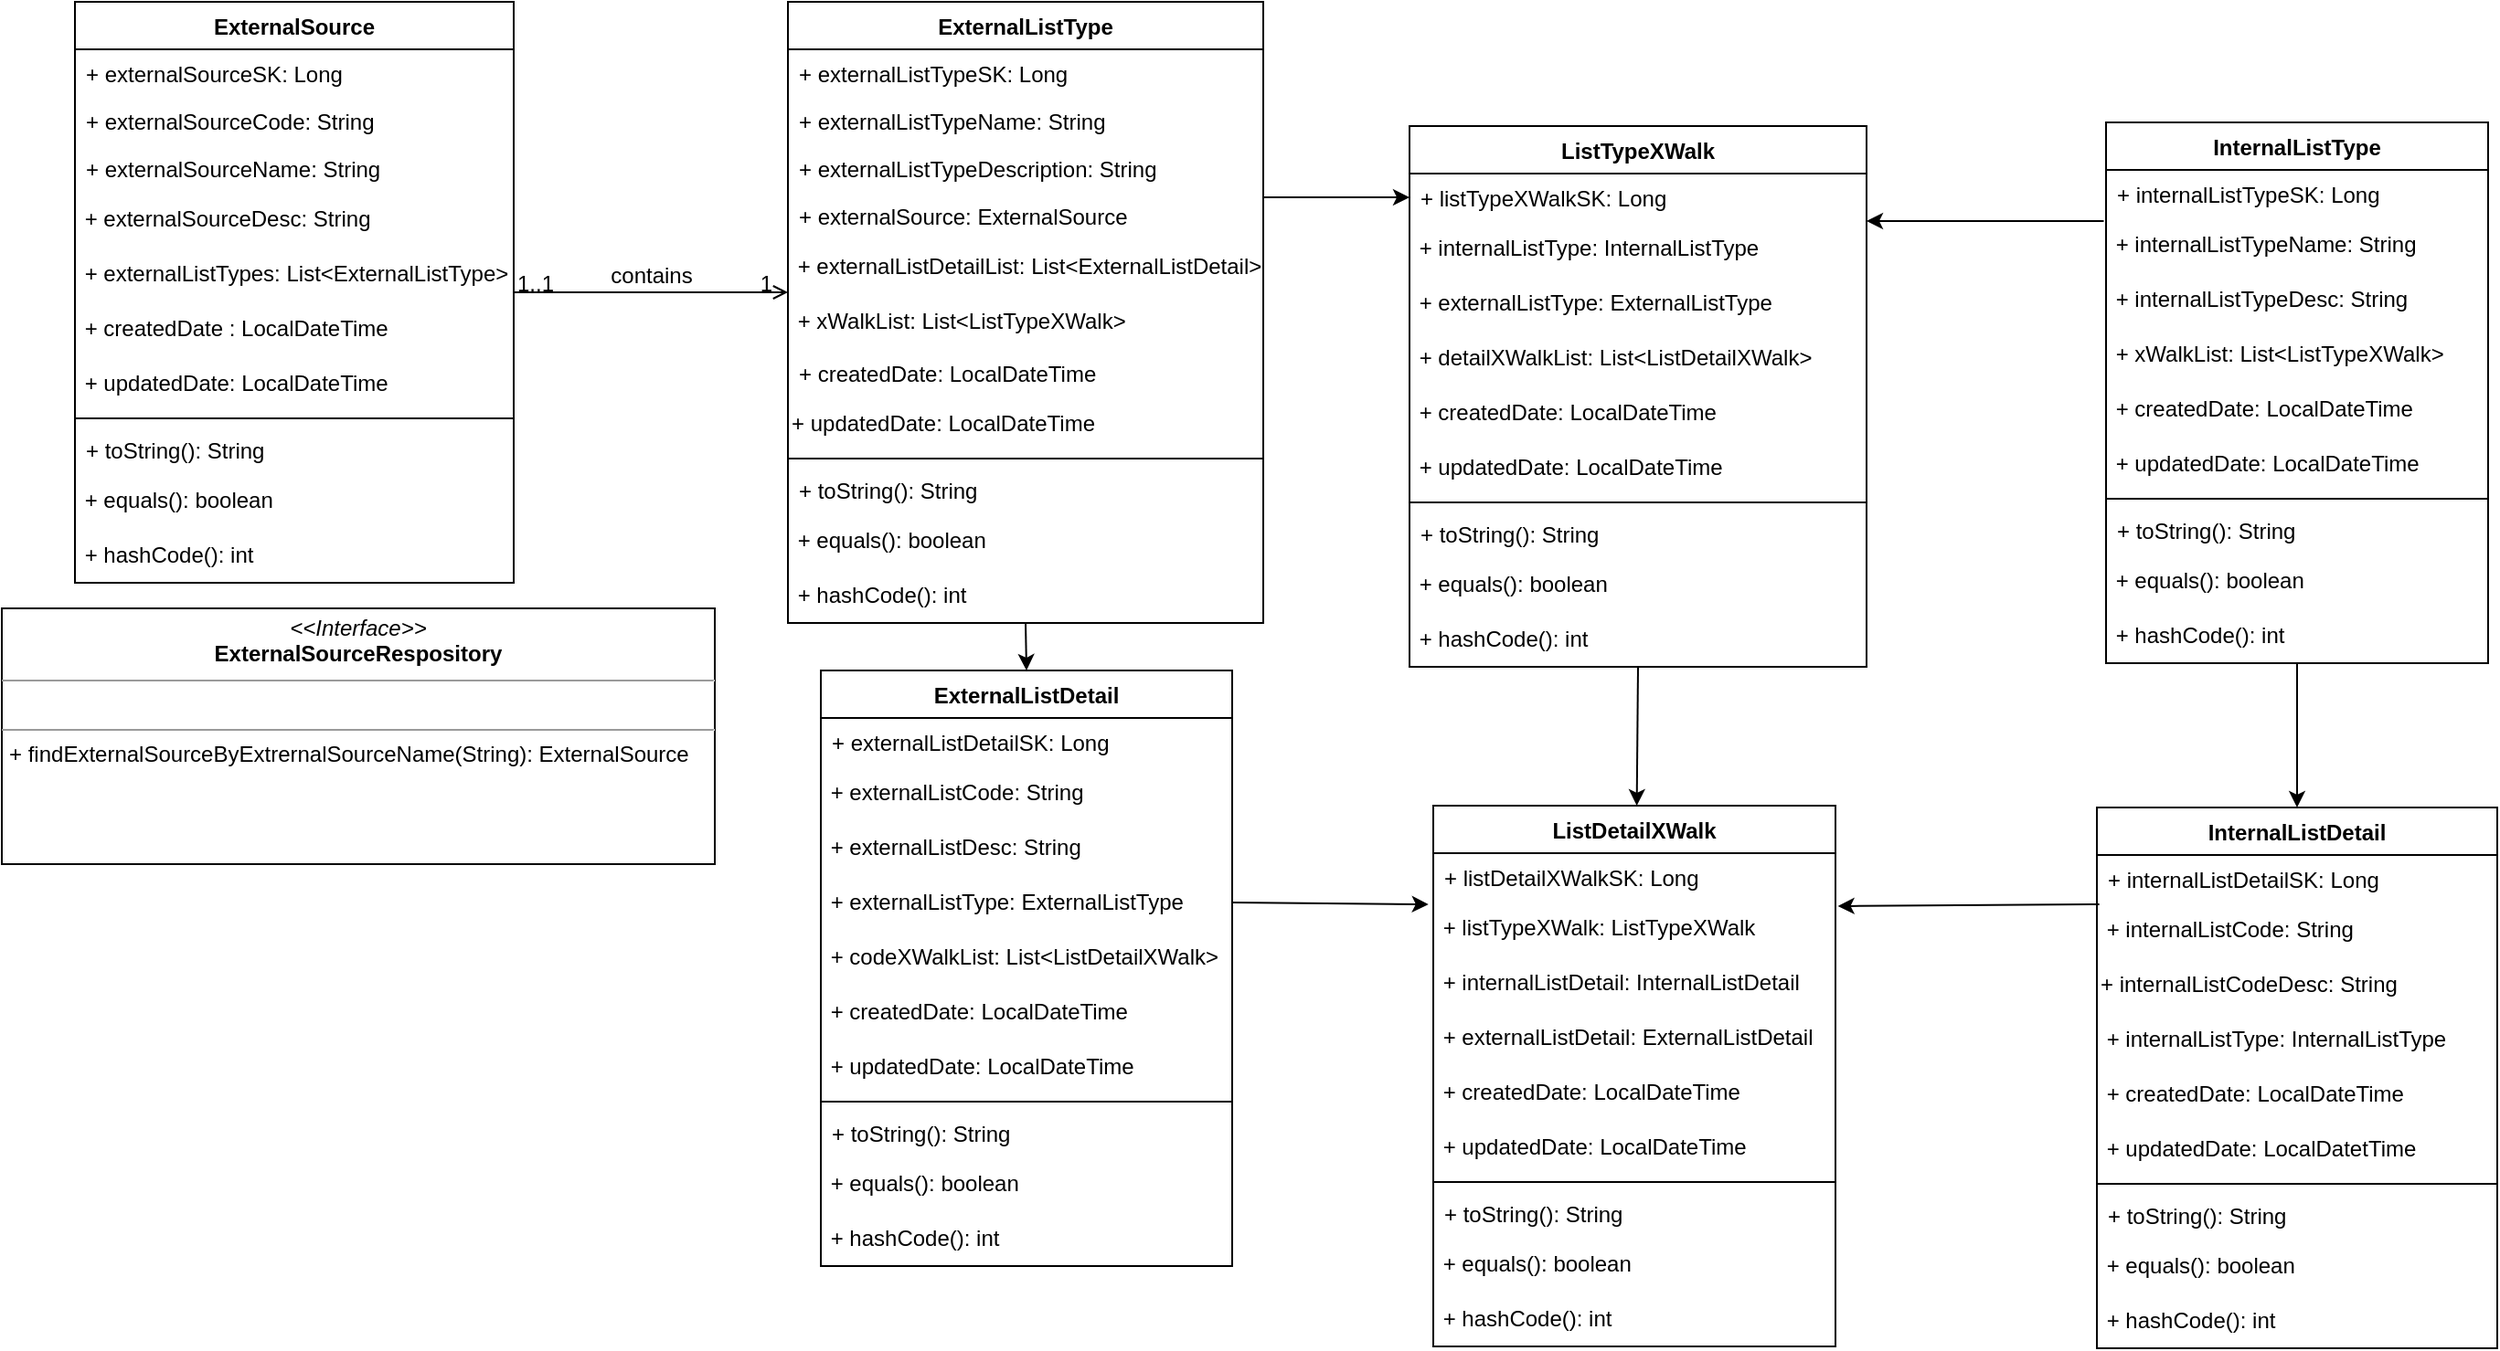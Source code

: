 <mxfile version="16.1.2" type="device"><diagram id="C5RBs43oDa-KdzZeNtuy" name="Page-1"><mxGraphModel dx="1106" dy="767" grid="1" gridSize="10" guides="1" tooltips="1" connect="1" arrows="1" fold="1" page="1" pageScale="1" pageWidth="827" pageHeight="1169" math="0" shadow="0"><root><mxCell id="WIyWlLk6GJQsqaUBKTNV-0"/><mxCell id="WIyWlLk6GJQsqaUBKTNV-1" parent="WIyWlLk6GJQsqaUBKTNV-0"/><mxCell id="zkfFHV4jXpPFQw0GAbJ--0" value="ExternalSource" style="swimlane;fontStyle=1;align=center;verticalAlign=top;childLayout=stackLayout;horizontal=1;startSize=26;horizontalStack=0;resizeParent=1;resizeLast=0;collapsible=1;marginBottom=0;rounded=0;shadow=0;strokeWidth=1;" parent="WIyWlLk6GJQsqaUBKTNV-1" vertex="1"><mxGeometry x="50" y="60" width="240" height="318" as="geometry"><mxRectangle x="230" y="140" width="160" height="26" as="alternateBounds"/></mxGeometry></mxCell><mxCell id="zkfFHV4jXpPFQw0GAbJ--1" value="+ externalSourceSK: Long" style="text;align=left;verticalAlign=top;spacingLeft=4;spacingRight=4;overflow=hidden;rotatable=0;points=[[0,0.5],[1,0.5]];portConstraint=eastwest;" parent="zkfFHV4jXpPFQw0GAbJ--0" vertex="1"><mxGeometry y="26" width="240" height="26" as="geometry"/></mxCell><mxCell id="zkfFHV4jXpPFQw0GAbJ--2" value="+ externalSourceCode: String" style="text;align=left;verticalAlign=top;spacingLeft=4;spacingRight=4;overflow=hidden;rotatable=0;points=[[0,0.5],[1,0.5]];portConstraint=eastwest;rounded=0;shadow=0;html=0;" parent="zkfFHV4jXpPFQw0GAbJ--0" vertex="1"><mxGeometry y="52" width="240" height="26" as="geometry"/></mxCell><mxCell id="zkfFHV4jXpPFQw0GAbJ--3" value="+ externalSourceName: String" style="text;align=left;verticalAlign=top;spacingLeft=4;spacingRight=4;overflow=hidden;rotatable=0;points=[[0,0.5],[1,0.5]];portConstraint=eastwest;rounded=0;shadow=0;html=0;" parent="zkfFHV4jXpPFQw0GAbJ--0" vertex="1"><mxGeometry y="78" width="240" height="26" as="geometry"/></mxCell><mxCell id="3msyaj3gXIcrl6Ido44w-1" value="&amp;nbsp;+ externalSourceDesc: String" style="text;html=1;strokeColor=none;fillColor=none;align=left;verticalAlign=middle;whiteSpace=wrap;rounded=0;" parent="zkfFHV4jXpPFQw0GAbJ--0" vertex="1"><mxGeometry y="104" width="240" height="30" as="geometry"/></mxCell><mxCell id="48-1AL8xrBdTlDWP6I7r-0" value="&amp;nbsp;+ externalListTypes: List&amp;lt;ExternalListType&amp;gt;" style="text;html=1;strokeColor=none;fillColor=none;align=left;verticalAlign=middle;whiteSpace=wrap;rounded=0;" parent="zkfFHV4jXpPFQw0GAbJ--0" vertex="1"><mxGeometry y="134" width="240" height="30" as="geometry"/></mxCell><mxCell id="3msyaj3gXIcrl6Ido44w-2" value="&amp;nbsp;+ createdDate : LocalDateTime" style="text;html=1;strokeColor=none;fillColor=none;align=left;verticalAlign=middle;whiteSpace=wrap;rounded=0;" parent="zkfFHV4jXpPFQw0GAbJ--0" vertex="1"><mxGeometry y="164" width="240" height="30" as="geometry"/></mxCell><mxCell id="3msyaj3gXIcrl6Ido44w-3" value="&amp;nbsp;+ updatedDate: LocalDateTime" style="text;html=1;strokeColor=none;fillColor=none;align=left;verticalAlign=middle;whiteSpace=wrap;rounded=0;" parent="zkfFHV4jXpPFQw0GAbJ--0" vertex="1"><mxGeometry y="194" width="240" height="30" as="geometry"/></mxCell><mxCell id="zkfFHV4jXpPFQw0GAbJ--4" value="" style="line;html=1;strokeWidth=1;align=left;verticalAlign=middle;spacingTop=-1;spacingLeft=3;spacingRight=3;rotatable=0;labelPosition=right;points=[];portConstraint=eastwest;" parent="zkfFHV4jXpPFQw0GAbJ--0" vertex="1"><mxGeometry y="224" width="240" height="8" as="geometry"/></mxCell><mxCell id="3msyaj3gXIcrl6Ido44w-60" value="+ toString(): String" style="text;strokeColor=none;fillColor=none;align=left;verticalAlign=top;spacingLeft=4;spacingRight=4;overflow=hidden;rotatable=0;points=[[0,0.5],[1,0.5]];portConstraint=eastwest;" parent="zkfFHV4jXpPFQw0GAbJ--0" vertex="1"><mxGeometry y="232" width="240" height="26" as="geometry"/></mxCell><mxCell id="3msyaj3gXIcrl6Ido44w-63" value="&amp;nbsp;+ equals(): boolean" style="text;html=1;strokeColor=none;fillColor=none;align=left;verticalAlign=middle;whiteSpace=wrap;rounded=0;" parent="zkfFHV4jXpPFQw0GAbJ--0" vertex="1"><mxGeometry y="258" width="240" height="30" as="geometry"/></mxCell><mxCell id="3msyaj3gXIcrl6Ido44w-69" value="&amp;nbsp;+ hashCode(): int" style="text;html=1;strokeColor=none;fillColor=none;align=left;verticalAlign=middle;whiteSpace=wrap;rounded=0;" parent="zkfFHV4jXpPFQw0GAbJ--0" vertex="1"><mxGeometry y="288" width="240" height="30" as="geometry"/></mxCell><mxCell id="zkfFHV4jXpPFQw0GAbJ--17" value="ExternalListType" style="swimlane;fontStyle=1;align=center;verticalAlign=top;childLayout=stackLayout;horizontal=1;startSize=26;horizontalStack=0;resizeParent=1;resizeLast=0;collapsible=1;marginBottom=0;rounded=0;shadow=0;strokeWidth=1;" parent="WIyWlLk6GJQsqaUBKTNV-1" vertex="1"><mxGeometry x="440" y="60" width="260" height="340" as="geometry"><mxRectangle x="550" y="140" width="160" height="26" as="alternateBounds"/></mxGeometry></mxCell><mxCell id="zkfFHV4jXpPFQw0GAbJ--18" value="+ externalListTypeSK: Long" style="text;align=left;verticalAlign=top;spacingLeft=4;spacingRight=4;overflow=hidden;rotatable=0;points=[[0,0.5],[1,0.5]];portConstraint=eastwest;" parent="zkfFHV4jXpPFQw0GAbJ--17" vertex="1"><mxGeometry y="26" width="260" height="26" as="geometry"/></mxCell><mxCell id="zkfFHV4jXpPFQw0GAbJ--19" value="+ externalListTypeName: String" style="text;align=left;verticalAlign=top;spacingLeft=4;spacingRight=4;overflow=hidden;rotatable=0;points=[[0,0.5],[1,0.5]];portConstraint=eastwest;rounded=0;shadow=0;html=0;" parent="zkfFHV4jXpPFQw0GAbJ--17" vertex="1"><mxGeometry y="52" width="260" height="26" as="geometry"/></mxCell><mxCell id="zkfFHV4jXpPFQw0GAbJ--20" value="+ externalListTypeDescription: String" style="text;align=left;verticalAlign=top;spacingLeft=4;spacingRight=4;overflow=hidden;rotatable=0;points=[[0,0.5],[1,0.5]];portConstraint=eastwest;rounded=0;shadow=0;html=0;" parent="zkfFHV4jXpPFQw0GAbJ--17" vertex="1"><mxGeometry y="78" width="260" height="26" as="geometry"/></mxCell><mxCell id="zkfFHV4jXpPFQw0GAbJ--21" value="+ externalSource: ExternalSource" style="text;align=left;verticalAlign=top;spacingLeft=4;spacingRight=4;overflow=hidden;rotatable=0;points=[[0,0.5],[1,0.5]];portConstraint=eastwest;rounded=0;shadow=0;html=0;" parent="zkfFHV4jXpPFQw0GAbJ--17" vertex="1"><mxGeometry y="104" width="260" height="26" as="geometry"/></mxCell><mxCell id="48-1AL8xrBdTlDWP6I7r-1" value="&amp;nbsp;+ externalListDetailList: List&amp;lt;ExternalListDetail&amp;gt;" style="text;html=1;strokeColor=none;fillColor=none;align=left;verticalAlign=middle;whiteSpace=wrap;rounded=0;" parent="zkfFHV4jXpPFQw0GAbJ--17" vertex="1"><mxGeometry y="130" width="260" height="30" as="geometry"/></mxCell><mxCell id="Tx6C2-K2at187DrVTWBH-2" value="&amp;nbsp;+ xWalkList: List&amp;lt;ListTypeXWalk&amp;gt;" style="text;html=1;strokeColor=none;fillColor=none;align=left;verticalAlign=middle;whiteSpace=wrap;rounded=0;" parent="zkfFHV4jXpPFQw0GAbJ--17" vertex="1"><mxGeometry y="160" width="260" height="30" as="geometry"/></mxCell><mxCell id="zkfFHV4jXpPFQw0GAbJ--22" value="+ createdDate: LocalDateTime" style="text;align=left;verticalAlign=top;spacingLeft=4;spacingRight=4;overflow=hidden;rotatable=0;points=[[0,0.5],[1,0.5]];portConstraint=eastwest;rounded=0;shadow=0;html=0;" parent="zkfFHV4jXpPFQw0GAbJ--17" vertex="1"><mxGeometry y="190" width="260" height="26" as="geometry"/></mxCell><mxCell id="3msyaj3gXIcrl6Ido44w-17" value="+ updatedDate: LocalDateTime" style="text;html=1;strokeColor=none;fillColor=none;align=left;verticalAlign=middle;whiteSpace=wrap;rounded=0;" parent="zkfFHV4jXpPFQw0GAbJ--17" vertex="1"><mxGeometry y="216" width="260" height="30" as="geometry"/></mxCell><mxCell id="zkfFHV4jXpPFQw0GAbJ--23" value="" style="line;html=1;strokeWidth=1;align=left;verticalAlign=middle;spacingTop=-1;spacingLeft=3;spacingRight=3;rotatable=0;labelPosition=right;points=[];portConstraint=eastwest;" parent="zkfFHV4jXpPFQw0GAbJ--17" vertex="1"><mxGeometry y="246" width="260" height="8" as="geometry"/></mxCell><mxCell id="3msyaj3gXIcrl6Ido44w-59" value="+ toString(): String" style="text;strokeColor=none;fillColor=none;align=left;verticalAlign=top;spacingLeft=4;spacingRight=4;overflow=hidden;rotatable=0;points=[[0,0.5],[1,0.5]];portConstraint=eastwest;" parent="zkfFHV4jXpPFQw0GAbJ--17" vertex="1"><mxGeometry y="254" width="260" height="26" as="geometry"/></mxCell><mxCell id="3msyaj3gXIcrl6Ido44w-64" value="&amp;nbsp;+ equals(): boolean" style="text;html=1;strokeColor=none;fillColor=none;align=left;verticalAlign=middle;whiteSpace=wrap;rounded=0;" parent="zkfFHV4jXpPFQw0GAbJ--17" vertex="1"><mxGeometry y="280" width="260" height="30" as="geometry"/></mxCell><mxCell id="3msyaj3gXIcrl6Ido44w-68" value="&amp;nbsp;+ hashCode(): int" style="text;html=1;strokeColor=none;fillColor=none;align=left;verticalAlign=middle;whiteSpace=wrap;rounded=0;" parent="zkfFHV4jXpPFQw0GAbJ--17" vertex="1"><mxGeometry y="310" width="260" height="30" as="geometry"/></mxCell><mxCell id="zkfFHV4jXpPFQw0GAbJ--26" value="" style="endArrow=open;shadow=0;strokeWidth=1;rounded=0;endFill=1;edgeStyle=elbowEdgeStyle;elbow=vertical;" parent="WIyWlLk6GJQsqaUBKTNV-1" source="zkfFHV4jXpPFQw0GAbJ--0" target="zkfFHV4jXpPFQw0GAbJ--17" edge="1"><mxGeometry x="0.5" y="41" relative="1" as="geometry"><mxPoint x="380" y="192" as="sourcePoint"/><mxPoint x="540" y="192" as="targetPoint"/><mxPoint x="-40" y="32" as="offset"/></mxGeometry></mxCell><mxCell id="zkfFHV4jXpPFQw0GAbJ--27" value="1..1" style="resizable=0;align=left;verticalAlign=bottom;labelBackgroundColor=none;fontSize=12;" parent="zkfFHV4jXpPFQw0GAbJ--26" connectable="0" vertex="1"><mxGeometry x="-1" relative="1" as="geometry"><mxPoint y="4" as="offset"/></mxGeometry></mxCell><mxCell id="zkfFHV4jXpPFQw0GAbJ--28" value="1" style="resizable=0;align=right;verticalAlign=bottom;labelBackgroundColor=none;fontSize=12;" parent="zkfFHV4jXpPFQw0GAbJ--26" connectable="0" vertex="1"><mxGeometry x="1" relative="1" as="geometry"><mxPoint x="-7" y="4" as="offset"/></mxGeometry></mxCell><mxCell id="zkfFHV4jXpPFQw0GAbJ--29" value="contains" style="text;html=1;resizable=0;points=[];;align=center;verticalAlign=middle;labelBackgroundColor=none;rounded=0;shadow=0;strokeWidth=1;fontSize=12;" parent="zkfFHV4jXpPFQw0GAbJ--26" vertex="1" connectable="0"><mxGeometry x="0.5" y="49" relative="1" as="geometry"><mxPoint x="-38" y="40" as="offset"/></mxGeometry></mxCell><mxCell id="3msyaj3gXIcrl6Ido44w-13" value="ExternalListDetail" style="swimlane;fontStyle=1;align=center;verticalAlign=top;childLayout=stackLayout;horizontal=1;startSize=26;horizontalStack=0;resizeParent=1;resizeParentMax=0;resizeLast=0;collapsible=1;marginBottom=0;" parent="WIyWlLk6GJQsqaUBKTNV-1" vertex="1"><mxGeometry x="458" y="426" width="225" height="326" as="geometry"/></mxCell><mxCell id="3msyaj3gXIcrl6Ido44w-14" value="+ externalListDetailSK: Long" style="text;strokeColor=none;fillColor=none;align=left;verticalAlign=top;spacingLeft=4;spacingRight=4;overflow=hidden;rotatable=0;points=[[0,0.5],[1,0.5]];portConstraint=eastwest;" parent="3msyaj3gXIcrl6Ido44w-13" vertex="1"><mxGeometry y="26" width="225" height="26" as="geometry"/></mxCell><mxCell id="3msyaj3gXIcrl6Ido44w-19" value="&amp;nbsp;+ externalListCode: String" style="text;html=1;strokeColor=none;fillColor=none;align=left;verticalAlign=middle;whiteSpace=wrap;rounded=0;" parent="3msyaj3gXIcrl6Ido44w-13" vertex="1"><mxGeometry y="52" width="225" height="30" as="geometry"/></mxCell><mxCell id="3msyaj3gXIcrl6Ido44w-20" value="&amp;nbsp;+ externalListDesc: String" style="text;html=1;strokeColor=none;fillColor=none;align=left;verticalAlign=middle;whiteSpace=wrap;rounded=0;" parent="3msyaj3gXIcrl6Ido44w-13" vertex="1"><mxGeometry y="82" width="225" height="30" as="geometry"/></mxCell><mxCell id="3msyaj3gXIcrl6Ido44w-21" value="&amp;nbsp;+ externalListType: ExternalListType" style="text;html=1;strokeColor=none;fillColor=none;align=left;verticalAlign=middle;whiteSpace=wrap;rounded=0;" parent="3msyaj3gXIcrl6Ido44w-13" vertex="1"><mxGeometry y="112" width="225" height="30" as="geometry"/></mxCell><mxCell id="Tx6C2-K2at187DrVTWBH-3" value="&amp;nbsp;+ codeXWalkList: List&amp;lt;ListDetailXWalk&amp;gt;" style="text;html=1;strokeColor=none;fillColor=none;align=left;verticalAlign=middle;whiteSpace=wrap;rounded=0;" parent="3msyaj3gXIcrl6Ido44w-13" vertex="1"><mxGeometry y="142" width="225" height="30" as="geometry"/></mxCell><mxCell id="3msyaj3gXIcrl6Ido44w-22" value="&amp;nbsp;+ createdDate: LocalDateTime" style="text;html=1;strokeColor=none;fillColor=none;align=left;verticalAlign=middle;whiteSpace=wrap;rounded=0;" parent="3msyaj3gXIcrl6Ido44w-13" vertex="1"><mxGeometry y="172" width="225" height="30" as="geometry"/></mxCell><mxCell id="3msyaj3gXIcrl6Ido44w-23" value="&amp;nbsp;+ updatedDate: LocalDateTime" style="text;html=1;strokeColor=none;fillColor=none;align=left;verticalAlign=middle;whiteSpace=wrap;rounded=0;" parent="3msyaj3gXIcrl6Ido44w-13" vertex="1"><mxGeometry y="202" width="225" height="30" as="geometry"/></mxCell><mxCell id="3msyaj3gXIcrl6Ido44w-15" value="" style="line;strokeWidth=1;fillColor=none;align=left;verticalAlign=middle;spacingTop=-1;spacingLeft=3;spacingRight=3;rotatable=0;labelPosition=right;points=[];portConstraint=eastwest;" parent="3msyaj3gXIcrl6Ido44w-13" vertex="1"><mxGeometry y="232" width="225" height="8" as="geometry"/></mxCell><mxCell id="3msyaj3gXIcrl6Ido44w-61" value="+ toString(): String" style="text;strokeColor=none;fillColor=none;align=left;verticalAlign=top;spacingLeft=4;spacingRight=4;overflow=hidden;rotatable=0;points=[[0,0.5],[1,0.5]];portConstraint=eastwest;" parent="3msyaj3gXIcrl6Ido44w-13" vertex="1"><mxGeometry y="240" width="225" height="26" as="geometry"/></mxCell><mxCell id="3msyaj3gXIcrl6Ido44w-65" value="&amp;nbsp;+ equals(): boolean" style="text;html=1;strokeColor=none;fillColor=none;align=left;verticalAlign=middle;whiteSpace=wrap;rounded=0;" parent="3msyaj3gXIcrl6Ido44w-13" vertex="1"><mxGeometry y="266" width="225" height="30" as="geometry"/></mxCell><mxCell id="3msyaj3gXIcrl6Ido44w-70" value="&amp;nbsp;+ hashCode(): int" style="text;html=1;strokeColor=none;fillColor=none;align=left;verticalAlign=middle;whiteSpace=wrap;rounded=0;" parent="3msyaj3gXIcrl6Ido44w-13" vertex="1"><mxGeometry y="296" width="225" height="30" as="geometry"/></mxCell><mxCell id="3msyaj3gXIcrl6Ido44w-18" value="" style="endArrow=classic;html=1;rounded=0;exitX=0.5;exitY=1;exitDx=0;exitDy=0;entryX=0.5;entryY=0;entryDx=0;entryDy=0;" parent="WIyWlLk6GJQsqaUBKTNV-1" source="zkfFHV4jXpPFQw0GAbJ--17" target="3msyaj3gXIcrl6Ido44w-13" edge="1"><mxGeometry width="50" height="50" relative="1" as="geometry"><mxPoint x="710" y="370" as="sourcePoint"/><mxPoint x="760" y="320" as="targetPoint"/></mxGeometry></mxCell><mxCell id="3msyaj3gXIcrl6Ido44w-24" value="InternalListType" style="swimlane;fontStyle=1;align=center;verticalAlign=top;childLayout=stackLayout;horizontal=1;startSize=26;horizontalStack=0;resizeParent=1;resizeParentMax=0;resizeLast=0;collapsible=1;marginBottom=0;" parent="WIyWlLk6GJQsqaUBKTNV-1" vertex="1"><mxGeometry x="1161" y="126" width="209" height="296" as="geometry"/></mxCell><mxCell id="3msyaj3gXIcrl6Ido44w-25" value="+ internalListTypeSK: Long" style="text;strokeColor=none;fillColor=none;align=left;verticalAlign=top;spacingLeft=4;spacingRight=4;overflow=hidden;rotatable=0;points=[[0,0.5],[1,0.5]];portConstraint=eastwest;" parent="3msyaj3gXIcrl6Ido44w-24" vertex="1"><mxGeometry y="26" width="209" height="26" as="geometry"/></mxCell><mxCell id="3msyaj3gXIcrl6Ido44w-46" value="&amp;nbsp;+ internalListTypeName: String" style="text;html=1;strokeColor=none;fillColor=none;align=left;verticalAlign=middle;whiteSpace=wrap;rounded=0;" parent="3msyaj3gXIcrl6Ido44w-24" vertex="1"><mxGeometry y="52" width="209" height="30" as="geometry"/></mxCell><mxCell id="3msyaj3gXIcrl6Ido44w-47" value="&amp;nbsp;+ internalListTypeDesc: String" style="text;html=1;strokeColor=none;fillColor=none;align=left;verticalAlign=middle;whiteSpace=wrap;rounded=0;" parent="3msyaj3gXIcrl6Ido44w-24" vertex="1"><mxGeometry y="82" width="209" height="30" as="geometry"/></mxCell><mxCell id="Tx6C2-K2at187DrVTWBH-1" value="&amp;nbsp;+ xWalkList: List&amp;lt;ListTypeXWalk&amp;gt;" style="text;html=1;strokeColor=none;fillColor=none;align=left;verticalAlign=middle;whiteSpace=wrap;rounded=0;" parent="3msyaj3gXIcrl6Ido44w-24" vertex="1"><mxGeometry y="112" width="209" height="30" as="geometry"/></mxCell><mxCell id="3msyaj3gXIcrl6Ido44w-48" value="&amp;nbsp;+ createdDate: LocalDateTime" style="text;html=1;strokeColor=none;fillColor=none;align=left;verticalAlign=middle;whiteSpace=wrap;rounded=0;" parent="3msyaj3gXIcrl6Ido44w-24" vertex="1"><mxGeometry y="142" width="209" height="30" as="geometry"/></mxCell><mxCell id="3msyaj3gXIcrl6Ido44w-49" value="&amp;nbsp;+ updatedDate: LocalDateTime" style="text;html=1;strokeColor=none;fillColor=none;align=left;verticalAlign=middle;whiteSpace=wrap;rounded=0;" parent="3msyaj3gXIcrl6Ido44w-24" vertex="1"><mxGeometry y="172" width="209" height="30" as="geometry"/></mxCell><mxCell id="3msyaj3gXIcrl6Ido44w-26" value="" style="line;strokeWidth=1;fillColor=none;align=left;verticalAlign=middle;spacingTop=-1;spacingLeft=3;spacingRight=3;rotatable=0;labelPosition=right;points=[];portConstraint=eastwest;" parent="3msyaj3gXIcrl6Ido44w-24" vertex="1"><mxGeometry y="202" width="209" height="8" as="geometry"/></mxCell><mxCell id="3msyaj3gXIcrl6Ido44w-27" value="+ toString(): String" style="text;strokeColor=none;fillColor=none;align=left;verticalAlign=top;spacingLeft=4;spacingRight=4;overflow=hidden;rotatable=0;points=[[0,0.5],[1,0.5]];portConstraint=eastwest;" parent="3msyaj3gXIcrl6Ido44w-24" vertex="1"><mxGeometry y="210" width="209" height="26" as="geometry"/></mxCell><mxCell id="3msyaj3gXIcrl6Ido44w-50" value="&amp;nbsp;+ equals(): boolean" style="text;html=1;strokeColor=none;fillColor=none;align=left;verticalAlign=middle;whiteSpace=wrap;rounded=0;" parent="3msyaj3gXIcrl6Ido44w-24" vertex="1"><mxGeometry y="236" width="209" height="30" as="geometry"/></mxCell><mxCell id="3msyaj3gXIcrl6Ido44w-51" value="&amp;nbsp;+ hashCode(): int" style="text;html=1;strokeColor=none;fillColor=none;align=left;verticalAlign=middle;whiteSpace=wrap;rounded=0;" parent="3msyaj3gXIcrl6Ido44w-24" vertex="1"><mxGeometry y="266" width="209" height="30" as="geometry"/></mxCell><mxCell id="3msyaj3gXIcrl6Ido44w-28" value="InternalListDetail" style="swimlane;fontStyle=1;align=center;verticalAlign=top;childLayout=stackLayout;horizontal=1;startSize=26;horizontalStack=0;resizeParent=1;resizeParentMax=0;resizeLast=0;collapsible=1;marginBottom=0;" parent="WIyWlLk6GJQsqaUBKTNV-1" vertex="1"><mxGeometry x="1156" y="501" width="219" height="296" as="geometry"/></mxCell><mxCell id="3msyaj3gXIcrl6Ido44w-29" value="+ internalListDetailSK: Long" style="text;strokeColor=none;fillColor=none;align=left;verticalAlign=top;spacingLeft=4;spacingRight=4;overflow=hidden;rotatable=0;points=[[0,0.5],[1,0.5]];portConstraint=eastwest;" parent="3msyaj3gXIcrl6Ido44w-28" vertex="1"><mxGeometry y="26" width="219" height="26" as="geometry"/></mxCell><mxCell id="3msyaj3gXIcrl6Ido44w-71" value="&amp;nbsp;+ internalListCode: String" style="text;html=1;strokeColor=none;fillColor=none;align=left;verticalAlign=middle;whiteSpace=wrap;rounded=0;" parent="3msyaj3gXIcrl6Ido44w-28" vertex="1"><mxGeometry y="52" width="219" height="30" as="geometry"/></mxCell><mxCell id="3msyaj3gXIcrl6Ido44w-72" value="+ internalListCodeDesc: String" style="text;html=1;strokeColor=none;fillColor=none;align=left;verticalAlign=middle;whiteSpace=wrap;rounded=0;" parent="3msyaj3gXIcrl6Ido44w-28" vertex="1"><mxGeometry y="82" width="219" height="30" as="geometry"/></mxCell><mxCell id="3msyaj3gXIcrl6Ido44w-74" value="&amp;nbsp;+ internalListType: InternalListType" style="text;html=1;strokeColor=none;fillColor=none;align=left;verticalAlign=middle;whiteSpace=wrap;rounded=0;" parent="3msyaj3gXIcrl6Ido44w-28" vertex="1"><mxGeometry y="112" width="219" height="30" as="geometry"/></mxCell><mxCell id="3msyaj3gXIcrl6Ido44w-75" value="&amp;nbsp;+ createdDate: LocalDateTime" style="text;html=1;strokeColor=none;fillColor=none;align=left;verticalAlign=middle;whiteSpace=wrap;rounded=0;" parent="3msyaj3gXIcrl6Ido44w-28" vertex="1"><mxGeometry y="142" width="219" height="30" as="geometry"/></mxCell><mxCell id="3msyaj3gXIcrl6Ido44w-76" value="&amp;nbsp;+ updatedDate: LocalDatetTime" style="text;html=1;strokeColor=none;fillColor=none;align=left;verticalAlign=middle;whiteSpace=wrap;rounded=0;" parent="3msyaj3gXIcrl6Ido44w-28" vertex="1"><mxGeometry y="172" width="219" height="30" as="geometry"/></mxCell><mxCell id="3msyaj3gXIcrl6Ido44w-30" value="" style="line;strokeWidth=1;fillColor=none;align=left;verticalAlign=middle;spacingTop=-1;spacingLeft=3;spacingRight=3;rotatable=0;labelPosition=right;points=[];portConstraint=eastwest;" parent="3msyaj3gXIcrl6Ido44w-28" vertex="1"><mxGeometry y="202" width="219" height="8" as="geometry"/></mxCell><mxCell id="3msyaj3gXIcrl6Ido44w-52" value="+ toString(): String" style="text;strokeColor=none;fillColor=none;align=left;verticalAlign=top;spacingLeft=4;spacingRight=4;overflow=hidden;rotatable=0;points=[[0,0.5],[1,0.5]];portConstraint=eastwest;" parent="3msyaj3gXIcrl6Ido44w-28" vertex="1"><mxGeometry y="210" width="219" height="26" as="geometry"/></mxCell><mxCell id="3msyaj3gXIcrl6Ido44w-53" value="&amp;nbsp;+ equals(): boolean" style="text;html=1;strokeColor=none;fillColor=none;align=left;verticalAlign=middle;whiteSpace=wrap;rounded=0;" parent="3msyaj3gXIcrl6Ido44w-28" vertex="1"><mxGeometry y="236" width="219" height="30" as="geometry"/></mxCell><mxCell id="3msyaj3gXIcrl6Ido44w-54" value="&amp;nbsp;+ hashCode(): int" style="text;html=1;strokeColor=none;fillColor=none;align=left;verticalAlign=middle;whiteSpace=wrap;rounded=0;" parent="3msyaj3gXIcrl6Ido44w-28" vertex="1"><mxGeometry y="266" width="219" height="30" as="geometry"/></mxCell><mxCell id="3msyaj3gXIcrl6Ido44w-32" value="ListTypeXWalk" style="swimlane;fontStyle=1;align=center;verticalAlign=top;childLayout=stackLayout;horizontal=1;startSize=26;horizontalStack=0;resizeParent=1;resizeParentMax=0;resizeLast=0;collapsible=1;marginBottom=0;" parent="WIyWlLk6GJQsqaUBKTNV-1" vertex="1"><mxGeometry x="780" y="128" width="250" height="296" as="geometry"/></mxCell><mxCell id="3msyaj3gXIcrl6Ido44w-33" value="+ listTypeXWalkSK: Long" style="text;strokeColor=none;fillColor=none;align=left;verticalAlign=top;spacingLeft=4;spacingRight=4;overflow=hidden;rotatable=0;points=[[0,0.5],[1,0.5]];portConstraint=eastwest;" parent="3msyaj3gXIcrl6Ido44w-32" vertex="1"><mxGeometry y="26" width="250" height="26" as="geometry"/></mxCell><mxCell id="3msyaj3gXIcrl6Ido44w-78" value="&amp;nbsp;+ internalListType: InternalListType" style="text;html=1;strokeColor=none;fillColor=none;align=left;verticalAlign=middle;whiteSpace=wrap;rounded=0;" parent="3msyaj3gXIcrl6Ido44w-32" vertex="1"><mxGeometry y="52" width="250" height="30" as="geometry"/></mxCell><mxCell id="3msyaj3gXIcrl6Ido44w-79" value="&amp;nbsp;+ externalListType: ExternalListType" style="text;html=1;strokeColor=none;fillColor=none;align=left;verticalAlign=middle;whiteSpace=wrap;rounded=0;" parent="3msyaj3gXIcrl6Ido44w-32" vertex="1"><mxGeometry y="82" width="250" height="30" as="geometry"/></mxCell><mxCell id="Tx6C2-K2at187DrVTWBH-0" value="&amp;nbsp;+ detailXWalkList: List&amp;lt;ListDetailXWalk&amp;gt;" style="text;html=1;strokeColor=none;fillColor=none;align=left;verticalAlign=middle;whiteSpace=wrap;rounded=0;" parent="3msyaj3gXIcrl6Ido44w-32" vertex="1"><mxGeometry y="112" width="250" height="30" as="geometry"/></mxCell><mxCell id="3msyaj3gXIcrl6Ido44w-80" value="&amp;nbsp;+ createdDate: LocalDateTime" style="text;html=1;strokeColor=none;fillColor=none;align=left;verticalAlign=middle;whiteSpace=wrap;rounded=0;" parent="3msyaj3gXIcrl6Ido44w-32" vertex="1"><mxGeometry y="142" width="250" height="30" as="geometry"/></mxCell><mxCell id="3msyaj3gXIcrl6Ido44w-81" value="&amp;nbsp;+ updatedDate: LocalDateTime" style="text;html=1;strokeColor=none;fillColor=none;align=left;verticalAlign=middle;whiteSpace=wrap;rounded=0;" parent="3msyaj3gXIcrl6Ido44w-32" vertex="1"><mxGeometry y="172" width="250" height="30" as="geometry"/></mxCell><mxCell id="3msyaj3gXIcrl6Ido44w-34" value="" style="line;strokeWidth=1;fillColor=none;align=left;verticalAlign=middle;spacingTop=-1;spacingLeft=3;spacingRight=3;rotatable=0;labelPosition=right;points=[];portConstraint=eastwest;" parent="3msyaj3gXIcrl6Ido44w-32" vertex="1"><mxGeometry y="202" width="250" height="8" as="geometry"/></mxCell><mxCell id="3msyaj3gXIcrl6Ido44w-58" value="+ toString(): String" style="text;strokeColor=none;fillColor=none;align=left;verticalAlign=top;spacingLeft=4;spacingRight=4;overflow=hidden;rotatable=0;points=[[0,0.5],[1,0.5]];portConstraint=eastwest;" parent="3msyaj3gXIcrl6Ido44w-32" vertex="1"><mxGeometry y="210" width="250" height="26" as="geometry"/></mxCell><mxCell id="3msyaj3gXIcrl6Ido44w-62" value="&amp;nbsp;+ equals(): boolean" style="text;html=1;strokeColor=none;fillColor=none;align=left;verticalAlign=middle;whiteSpace=wrap;rounded=0;" parent="3msyaj3gXIcrl6Ido44w-32" vertex="1"><mxGeometry y="236" width="250" height="30" as="geometry"/></mxCell><mxCell id="3msyaj3gXIcrl6Ido44w-67" value="&amp;nbsp;+ hashCode(): int" style="text;html=1;strokeColor=none;fillColor=none;align=left;verticalAlign=middle;whiteSpace=wrap;rounded=0;" parent="3msyaj3gXIcrl6Ido44w-32" vertex="1"><mxGeometry y="266" width="250" height="30" as="geometry"/></mxCell><mxCell id="3msyaj3gXIcrl6Ido44w-36" value="ListDetailXWalk" style="swimlane;fontStyle=1;align=center;verticalAlign=top;childLayout=stackLayout;horizontal=1;startSize=26;horizontalStack=0;resizeParent=1;resizeParentMax=0;resizeLast=0;collapsible=1;marginBottom=0;" parent="WIyWlLk6GJQsqaUBKTNV-1" vertex="1"><mxGeometry x="793" y="500" width="220" height="296" as="geometry"/></mxCell><mxCell id="3msyaj3gXIcrl6Ido44w-37" value="+ listDetailXWalkSK: Long" style="text;strokeColor=none;fillColor=none;align=left;verticalAlign=top;spacingLeft=4;spacingRight=4;overflow=hidden;rotatable=0;points=[[0,0.5],[1,0.5]];portConstraint=eastwest;" parent="3msyaj3gXIcrl6Ido44w-36" vertex="1"><mxGeometry y="26" width="220" height="26" as="geometry"/></mxCell><mxCell id="3msyaj3gXIcrl6Ido44w-82" value="&amp;nbsp;+ listTypeXWalk: ListTypeXWalk" style="text;html=1;strokeColor=none;fillColor=none;align=left;verticalAlign=middle;whiteSpace=wrap;rounded=0;" parent="3msyaj3gXIcrl6Ido44w-36" vertex="1"><mxGeometry y="52" width="220" height="30" as="geometry"/></mxCell><mxCell id="3msyaj3gXIcrl6Ido44w-83" value="&amp;nbsp;+ internalListDetail: InternalListDetail" style="text;html=1;strokeColor=none;fillColor=none;align=left;verticalAlign=middle;whiteSpace=wrap;rounded=0;" parent="3msyaj3gXIcrl6Ido44w-36" vertex="1"><mxGeometry y="82" width="220" height="30" as="geometry"/></mxCell><mxCell id="3msyaj3gXIcrl6Ido44w-84" value="&amp;nbsp;+ externalListDetail: ExternalListDetail" style="text;html=1;strokeColor=none;fillColor=none;align=left;verticalAlign=middle;whiteSpace=wrap;rounded=0;" parent="3msyaj3gXIcrl6Ido44w-36" vertex="1"><mxGeometry y="112" width="220" height="30" as="geometry"/></mxCell><mxCell id="3msyaj3gXIcrl6Ido44w-85" value="&amp;nbsp;+ createdDate: LocalDateTime" style="text;html=1;strokeColor=none;fillColor=none;align=left;verticalAlign=middle;whiteSpace=wrap;rounded=0;" parent="3msyaj3gXIcrl6Ido44w-36" vertex="1"><mxGeometry y="142" width="220" height="30" as="geometry"/></mxCell><mxCell id="3msyaj3gXIcrl6Ido44w-86" value="&amp;nbsp;+ updatedDate: LocalDateTime" style="text;html=1;strokeColor=none;fillColor=none;align=left;verticalAlign=middle;whiteSpace=wrap;rounded=0;" parent="3msyaj3gXIcrl6Ido44w-36" vertex="1"><mxGeometry y="172" width="220" height="30" as="geometry"/></mxCell><mxCell id="3msyaj3gXIcrl6Ido44w-38" value="" style="line;strokeWidth=1;fillColor=none;align=left;verticalAlign=middle;spacingTop=-1;spacingLeft=3;spacingRight=3;rotatable=0;labelPosition=right;points=[];portConstraint=eastwest;" parent="3msyaj3gXIcrl6Ido44w-36" vertex="1"><mxGeometry y="202" width="220" height="8" as="geometry"/></mxCell><mxCell id="3msyaj3gXIcrl6Ido44w-55" value="+ toString(): String" style="text;strokeColor=none;fillColor=none;align=left;verticalAlign=top;spacingLeft=4;spacingRight=4;overflow=hidden;rotatable=0;points=[[0,0.5],[1,0.5]];portConstraint=eastwest;" parent="3msyaj3gXIcrl6Ido44w-36" vertex="1"><mxGeometry y="210" width="220" height="26" as="geometry"/></mxCell><mxCell id="3msyaj3gXIcrl6Ido44w-56" value="&amp;nbsp;+ equals(): boolean" style="text;html=1;strokeColor=none;fillColor=none;align=left;verticalAlign=middle;whiteSpace=wrap;rounded=0;" parent="3msyaj3gXIcrl6Ido44w-36" vertex="1"><mxGeometry y="236" width="220" height="30" as="geometry"/></mxCell><mxCell id="3msyaj3gXIcrl6Ido44w-57" value="&amp;nbsp;+ hashCode(): int" style="text;html=1;strokeColor=none;fillColor=none;align=left;verticalAlign=middle;whiteSpace=wrap;rounded=0;" parent="3msyaj3gXIcrl6Ido44w-36" vertex="1"><mxGeometry y="266" width="220" height="30" as="geometry"/></mxCell><mxCell id="3msyaj3gXIcrl6Ido44w-40" value="" style="endArrow=classic;html=1;rounded=0;exitX=1;exitY=0.115;exitDx=0;exitDy=0;exitPerimeter=0;entryX=0;entryY=0.5;entryDx=0;entryDy=0;" parent="WIyWlLk6GJQsqaUBKTNV-1" source="zkfFHV4jXpPFQw0GAbJ--21" target="3msyaj3gXIcrl6Ido44w-33" edge="1"><mxGeometry width="50" height="50" relative="1" as="geometry"><mxPoint x="710" y="320" as="sourcePoint"/><mxPoint x="760" y="270" as="targetPoint"/></mxGeometry></mxCell><mxCell id="3msyaj3gXIcrl6Ido44w-42" value="" style="endArrow=classic;html=1;rounded=0;exitX=0.5;exitY=1;exitDx=0;exitDy=0;" parent="WIyWlLk6GJQsqaUBKTNV-1" source="3msyaj3gXIcrl6Ido44w-67" target="3msyaj3gXIcrl6Ido44w-36" edge="1"><mxGeometry width="50" height="50" relative="1" as="geometry"><mxPoint x="848" y="280" as="sourcePoint"/><mxPoint x="960" y="240" as="targetPoint"/></mxGeometry></mxCell><mxCell id="3msyaj3gXIcrl6Ido44w-43" value="" style="endArrow=classic;html=1;rounded=0;exitX=1;exitY=0.5;exitDx=0;exitDy=0;entryX=-0.012;entryY=1.077;entryDx=0;entryDy=0;entryPerimeter=0;" parent="WIyWlLk6GJQsqaUBKTNV-1" source="3msyaj3gXIcrl6Ido44w-21" target="3msyaj3gXIcrl6Ido44w-37" edge="1"><mxGeometry width="50" height="50" relative="1" as="geometry"><mxPoint x="700" y="570" as="sourcePoint"/><mxPoint x="750" y="520" as="targetPoint"/></mxGeometry></mxCell><mxCell id="3msyaj3gXIcrl6Ido44w-44" value="" style="endArrow=classic;html=1;rounded=0;exitX=-0.006;exitY=1.077;exitDx=0;exitDy=0;exitPerimeter=0;" parent="WIyWlLk6GJQsqaUBKTNV-1" source="3msyaj3gXIcrl6Ido44w-25" edge="1"><mxGeometry width="50" height="50" relative="1" as="geometry"><mxPoint x="990" y="290" as="sourcePoint"/><mxPoint x="1030" y="180" as="targetPoint"/></mxGeometry></mxCell><mxCell id="3msyaj3gXIcrl6Ido44w-45" value="" style="endArrow=classic;html=1;rounded=0;entryX=1.006;entryY=1.115;entryDx=0;entryDy=0;entryPerimeter=0;exitX=0.006;exitY=1.038;exitDx=0;exitDy=0;exitPerimeter=0;" parent="WIyWlLk6GJQsqaUBKTNV-1" source="3msyaj3gXIcrl6Ido44w-29" target="3msyaj3gXIcrl6Ido44w-37" edge="1"><mxGeometry width="50" height="50" relative="1" as="geometry"><mxPoint x="990" y="620" as="sourcePoint"/><mxPoint x="1040" y="570" as="targetPoint"/></mxGeometry></mxCell><mxCell id="3msyaj3gXIcrl6Ido44w-77" value="" style="endArrow=classic;html=1;rounded=0;exitX=0.5;exitY=1;exitDx=0;exitDy=0;entryX=0.5;entryY=0;entryDx=0;entryDy=0;" parent="WIyWlLk6GJQsqaUBKTNV-1" source="3msyaj3gXIcrl6Ido44w-51" target="3msyaj3gXIcrl6Ido44w-28" edge="1"><mxGeometry width="50" height="50" relative="1" as="geometry"><mxPoint x="1490" y="560" as="sourcePoint"/><mxPoint x="1540" y="510" as="targetPoint"/></mxGeometry></mxCell><mxCell id="3msyaj3gXIcrl6Ido44w-87" value="&lt;p style=&quot;margin: 0px ; margin-top: 4px ; text-align: center&quot;&gt;&lt;i&gt;&amp;lt;&amp;lt;Interface&amp;gt;&amp;gt;&lt;/i&gt;&lt;br&gt;&lt;b&gt;ExternalSourceRespository&lt;/b&gt;&lt;/p&gt;&lt;hr size=&quot;1&quot;&gt;&lt;p style=&quot;margin: 0px ; margin-left: 4px&quot;&gt;&lt;br&gt;&lt;/p&gt;&lt;hr size=&quot;1&quot;&gt;&lt;p style=&quot;margin: 0px ; margin-left: 4px&quot;&gt;+ findExternalSourceByExtrernalSourceName(String): ExternalSource&lt;br&gt;&lt;/p&gt;" style="verticalAlign=top;align=left;overflow=fill;fontSize=12;fontFamily=Helvetica;html=1;" parent="WIyWlLk6GJQsqaUBKTNV-1" vertex="1"><mxGeometry x="10" y="392" width="390" height="140" as="geometry"/></mxCell></root></mxGraphModel></diagram></mxfile>